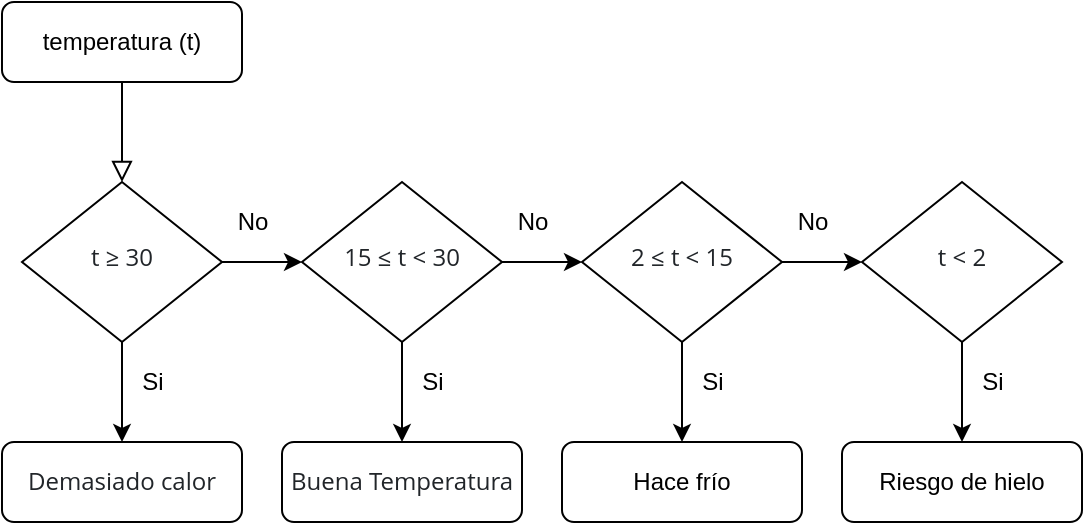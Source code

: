 <mxfile version="16.5.6" type="device"><diagram id="C5RBs43oDa-KdzZeNtuy" name="Page-1"><mxGraphModel dx="1038" dy="585" grid="1" gridSize="10" guides="1" tooltips="1" connect="1" arrows="1" fold="1" page="1" pageScale="1" pageWidth="827" pageHeight="1169" math="0" shadow="0"><root><mxCell id="WIyWlLk6GJQsqaUBKTNV-0"/><mxCell id="WIyWlLk6GJQsqaUBKTNV-1" parent="WIyWlLk6GJQsqaUBKTNV-0"/><mxCell id="wTp_VMpnPWX1aylpk_ZF-0" value="" style="rounded=0;html=1;jettySize=auto;orthogonalLoop=1;fontSize=11;endArrow=block;endFill=0;endSize=8;strokeWidth=1;shadow=0;labelBackgroundColor=none;edgeStyle=orthogonalEdgeStyle;" edge="1" parent="WIyWlLk6GJQsqaUBKTNV-1" source="wTp_VMpnPWX1aylpk_ZF-1" target="wTp_VMpnPWX1aylpk_ZF-3"><mxGeometry relative="1" as="geometry"/></mxCell><mxCell id="wTp_VMpnPWX1aylpk_ZF-1" value="temperatura (t)" style="rounded=1;whiteSpace=wrap;html=1;fontSize=12;glass=0;strokeWidth=1;shadow=0;" vertex="1" parent="WIyWlLk6GJQsqaUBKTNV-1"><mxGeometry x="180" y="80" width="120" height="40" as="geometry"/></mxCell><mxCell id="wTp_VMpnPWX1aylpk_ZF-2" value="" style="edgeStyle=orthogonalEdgeStyle;rounded=0;orthogonalLoop=1;jettySize=auto;html=1;" edge="1" parent="WIyWlLk6GJQsqaUBKTNV-1" source="wTp_VMpnPWX1aylpk_ZF-3" target="wTp_VMpnPWX1aylpk_ZF-4"><mxGeometry relative="1" as="geometry"/></mxCell><mxCell id="wTp_VMpnPWX1aylpk_ZF-18" value="" style="edgeStyle=orthogonalEdgeStyle;rounded=0;orthogonalLoop=1;jettySize=auto;html=1;" edge="1" parent="WIyWlLk6GJQsqaUBKTNV-1" source="wTp_VMpnPWX1aylpk_ZF-3" target="wTp_VMpnPWX1aylpk_ZF-7"><mxGeometry relative="1" as="geometry"/></mxCell><mxCell id="wTp_VMpnPWX1aylpk_ZF-3" value="&lt;span style=&quot;color: rgb(33 , 37 , 41) ; font-family: &amp;#34;open sans&amp;#34; , sans-serif ; text-align: left ; background-color: rgba(255 , 255 , 255 , 0.85)&quot;&gt;&lt;font style=&quot;font-size: 12px&quot;&gt;t ≥ 30&lt;/font&gt;&lt;/span&gt;" style="rhombus;whiteSpace=wrap;html=1;shadow=0;fontFamily=Helvetica;fontSize=12;align=center;strokeWidth=1;spacing=6;spacingTop=-4;" vertex="1" parent="WIyWlLk6GJQsqaUBKTNV-1"><mxGeometry x="190" y="170" width="100" height="80" as="geometry"/></mxCell><mxCell id="wTp_VMpnPWX1aylpk_ZF-4" value="&lt;span style=&quot;color: rgb(33 , 37 , 41) ; font-family: &amp;#34;open sans&amp;#34; , sans-serif ; text-align: left ; background-color: rgba(255 , 255 , 255 , 0.85)&quot;&gt;&lt;font style=&quot;font-size: 12px&quot;&gt;Demasiado calor&lt;/font&gt;&lt;/span&gt;" style="rounded=1;whiteSpace=wrap;html=1;fontSize=12;glass=0;strokeWidth=1;shadow=0;" vertex="1" parent="WIyWlLk6GJQsqaUBKTNV-1"><mxGeometry x="180" y="300" width="120" height="40" as="geometry"/></mxCell><mxCell id="wTp_VMpnPWX1aylpk_ZF-5" value="Si" style="text;html=1;resizable=0;autosize=1;align=center;verticalAlign=middle;points=[];fillColor=none;strokeColor=none;rounded=0;" vertex="1" parent="WIyWlLk6GJQsqaUBKTNV-1"><mxGeometry x="240" y="260" width="30" height="20" as="geometry"/></mxCell><mxCell id="wTp_VMpnPWX1aylpk_ZF-6" value="" style="edgeStyle=orthogonalEdgeStyle;rounded=0;orthogonalLoop=1;jettySize=auto;html=1;" edge="1" parent="WIyWlLk6GJQsqaUBKTNV-1" source="wTp_VMpnPWX1aylpk_ZF-7" target="wTp_VMpnPWX1aylpk_ZF-8"><mxGeometry relative="1" as="geometry"/></mxCell><mxCell id="wTp_VMpnPWX1aylpk_ZF-19" value="" style="edgeStyle=orthogonalEdgeStyle;rounded=0;orthogonalLoop=1;jettySize=auto;html=1;" edge="1" parent="WIyWlLk6GJQsqaUBKTNV-1" source="wTp_VMpnPWX1aylpk_ZF-7" target="wTp_VMpnPWX1aylpk_ZF-11"><mxGeometry relative="1" as="geometry"/></mxCell><mxCell id="wTp_VMpnPWX1aylpk_ZF-7" value="&lt;span style=&quot;color: rgb(33 , 37 , 41) ; font-family: &amp;#34;open sans&amp;#34; , sans-serif ; text-align: left ; background-color: rgba(255 , 255 , 255 , 0.85)&quot;&gt;&lt;font style=&quot;font-size: 12px&quot;&gt;15 ≤ t &amp;lt; 30&lt;/font&gt;&lt;/span&gt;" style="rhombus;whiteSpace=wrap;html=1;shadow=0;fontFamily=Helvetica;fontSize=12;align=center;strokeWidth=1;spacing=6;spacingTop=-4;" vertex="1" parent="WIyWlLk6GJQsqaUBKTNV-1"><mxGeometry x="330" y="170" width="100" height="80" as="geometry"/></mxCell><mxCell id="wTp_VMpnPWX1aylpk_ZF-8" value="&lt;div style=&quot;text-align: left&quot;&gt;&lt;font color=&quot;#212529&quot; face=&quot;open sans, sans-serif&quot;&gt;&lt;span style=&quot;background-color: rgba(255 , 255 , 255 , 0.85)&quot;&gt;Buena Temperatura&lt;/span&gt;&lt;/font&gt;&lt;/div&gt;" style="rounded=1;whiteSpace=wrap;html=1;fontSize=12;glass=0;strokeWidth=1;shadow=0;" vertex="1" parent="WIyWlLk6GJQsqaUBKTNV-1"><mxGeometry x="320" y="300" width="120" height="40" as="geometry"/></mxCell><mxCell id="wTp_VMpnPWX1aylpk_ZF-9" value="Si" style="text;html=1;resizable=0;autosize=1;align=center;verticalAlign=middle;points=[];fillColor=none;strokeColor=none;rounded=0;" vertex="1" parent="WIyWlLk6GJQsqaUBKTNV-1"><mxGeometry x="380" y="260" width="30" height="20" as="geometry"/></mxCell><mxCell id="wTp_VMpnPWX1aylpk_ZF-10" value="" style="edgeStyle=orthogonalEdgeStyle;rounded=0;orthogonalLoop=1;jettySize=auto;html=1;" edge="1" parent="WIyWlLk6GJQsqaUBKTNV-1" source="wTp_VMpnPWX1aylpk_ZF-11" target="wTp_VMpnPWX1aylpk_ZF-12"><mxGeometry relative="1" as="geometry"/></mxCell><mxCell id="wTp_VMpnPWX1aylpk_ZF-20" value="" style="edgeStyle=orthogonalEdgeStyle;rounded=0;orthogonalLoop=1;jettySize=auto;html=1;" edge="1" parent="WIyWlLk6GJQsqaUBKTNV-1" source="wTp_VMpnPWX1aylpk_ZF-11" target="wTp_VMpnPWX1aylpk_ZF-15"><mxGeometry relative="1" as="geometry"/></mxCell><mxCell id="wTp_VMpnPWX1aylpk_ZF-11" value="&lt;span style=&quot;color: rgb(33 , 37 , 41) ; font-family: &amp;#34;open sans&amp;#34; , sans-serif ; text-align: left ; background-color: rgba(255 , 255 , 255 , 0.85)&quot;&gt;&lt;font style=&quot;font-size: 12px&quot;&gt;2 ≤ t &amp;lt; 15&lt;/font&gt;&lt;/span&gt;" style="rhombus;whiteSpace=wrap;html=1;shadow=0;fontFamily=Helvetica;fontSize=12;align=center;strokeWidth=1;spacing=6;spacingTop=-4;" vertex="1" parent="WIyWlLk6GJQsqaUBKTNV-1"><mxGeometry x="470" y="170" width="100" height="80" as="geometry"/></mxCell><mxCell id="wTp_VMpnPWX1aylpk_ZF-12" value="Hace frío" style="rounded=1;whiteSpace=wrap;html=1;fontSize=12;glass=0;strokeWidth=1;shadow=0;" vertex="1" parent="WIyWlLk6GJQsqaUBKTNV-1"><mxGeometry x="460" y="300" width="120" height="40" as="geometry"/></mxCell><mxCell id="wTp_VMpnPWX1aylpk_ZF-13" value="Si" style="text;html=1;resizable=0;autosize=1;align=center;verticalAlign=middle;points=[];fillColor=none;strokeColor=none;rounded=0;" vertex="1" parent="WIyWlLk6GJQsqaUBKTNV-1"><mxGeometry x="520" y="260" width="30" height="20" as="geometry"/></mxCell><mxCell id="wTp_VMpnPWX1aylpk_ZF-14" value="" style="edgeStyle=orthogonalEdgeStyle;rounded=0;orthogonalLoop=1;jettySize=auto;html=1;" edge="1" parent="WIyWlLk6GJQsqaUBKTNV-1" source="wTp_VMpnPWX1aylpk_ZF-15" target="wTp_VMpnPWX1aylpk_ZF-16"><mxGeometry relative="1" as="geometry"/></mxCell><mxCell id="wTp_VMpnPWX1aylpk_ZF-15" value="&lt;span style=&quot;color: rgb(33 , 37 , 41) ; font-family: &amp;#34;open sans&amp;#34; , sans-serif ; text-align: left ; background-color: rgba(255 , 255 , 255 , 0.85)&quot;&gt;&lt;font style=&quot;font-size: 12px&quot;&gt;t &amp;lt; 2&lt;/font&gt;&lt;/span&gt;" style="rhombus;whiteSpace=wrap;html=1;shadow=0;fontFamily=Helvetica;fontSize=12;align=center;strokeWidth=1;spacing=6;spacingTop=-4;" vertex="1" parent="WIyWlLk6GJQsqaUBKTNV-1"><mxGeometry x="610" y="170" width="100" height="80" as="geometry"/></mxCell><mxCell id="wTp_VMpnPWX1aylpk_ZF-16" value="Riesgo de hielo" style="rounded=1;whiteSpace=wrap;html=1;fontSize=12;glass=0;strokeWidth=1;shadow=0;" vertex="1" parent="WIyWlLk6GJQsqaUBKTNV-1"><mxGeometry x="600" y="300" width="120" height="40" as="geometry"/></mxCell><mxCell id="wTp_VMpnPWX1aylpk_ZF-17" value="Si" style="text;html=1;resizable=0;autosize=1;align=center;verticalAlign=middle;points=[];fillColor=none;strokeColor=none;rounded=0;" vertex="1" parent="WIyWlLk6GJQsqaUBKTNV-1"><mxGeometry x="660" y="260" width="30" height="20" as="geometry"/></mxCell><mxCell id="wTp_VMpnPWX1aylpk_ZF-21" value="No" style="text;html=1;resizable=0;autosize=1;align=center;verticalAlign=middle;points=[];fillColor=none;strokeColor=none;rounded=0;" vertex="1" parent="WIyWlLk6GJQsqaUBKTNV-1"><mxGeometry x="290" y="180" width="30" height="20" as="geometry"/></mxCell><mxCell id="wTp_VMpnPWX1aylpk_ZF-22" value="No" style="text;html=1;resizable=0;autosize=1;align=center;verticalAlign=middle;points=[];fillColor=none;strokeColor=none;rounded=0;" vertex="1" parent="WIyWlLk6GJQsqaUBKTNV-1"><mxGeometry x="430" y="180" width="30" height="20" as="geometry"/></mxCell><mxCell id="wTp_VMpnPWX1aylpk_ZF-23" value="No" style="text;html=1;resizable=0;autosize=1;align=center;verticalAlign=middle;points=[];fillColor=none;strokeColor=none;rounded=0;" vertex="1" parent="WIyWlLk6GJQsqaUBKTNV-1"><mxGeometry x="570" y="180" width="30" height="20" as="geometry"/></mxCell></root></mxGraphModel></diagram></mxfile>